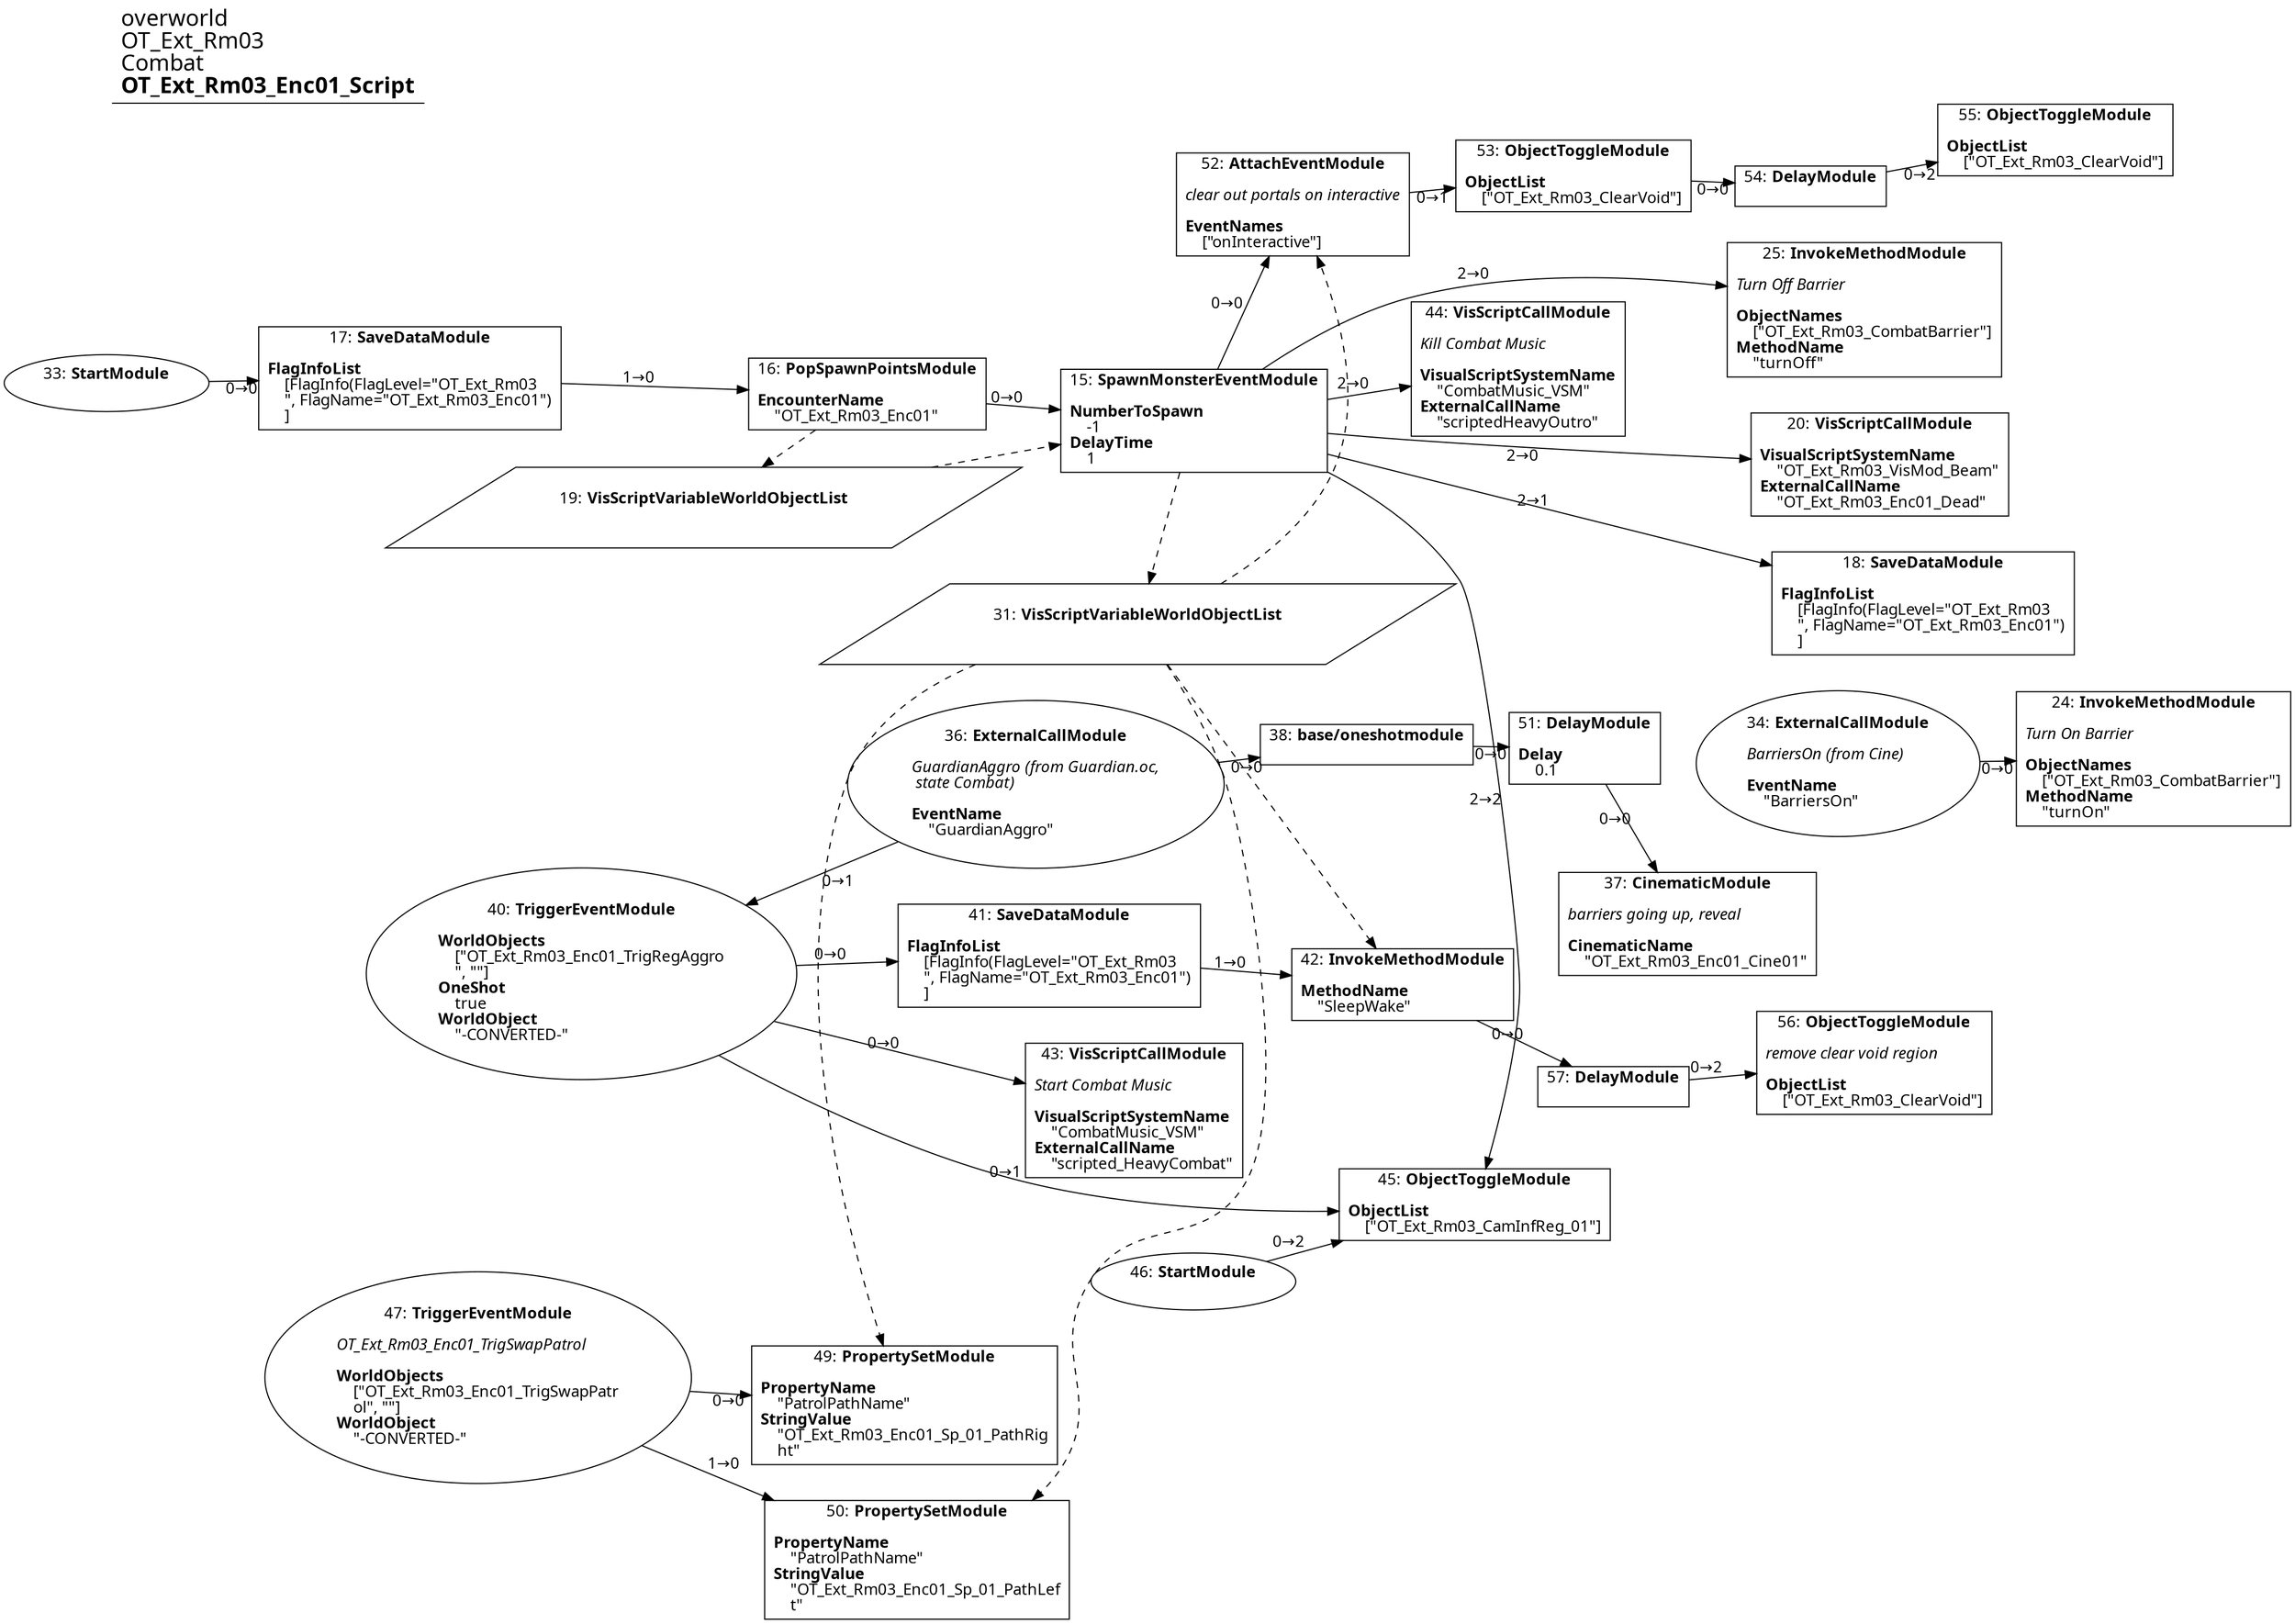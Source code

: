 digraph {
    layout = fdp;
    overlap = prism;
    sep = "+16";
    splines = spline;

    node [ shape = box ];

    graph [ fontname = "Segoe UI" ];
    node [ fontname = "Segoe UI" ];
    edge [ fontname = "Segoe UI" ];

    15 [ label = <15: <b>SpawnMonsterEventModule</b><br/><br/><b>NumberToSpawn</b><br align="left"/>    -1<br align="left"/><b>DelayTime</b><br align="left"/>    1<br align="left"/>> ];
    15 [ pos = "0.89000005,-0.041!" ];
    15 -> 18 [ label = "2→1" ];
    15 -> 20 [ label = "2→0" ];
    15 -> 25 [ label = "2→0" ];
    15 -> 44 [ label = "2→0" ];
    15 -> 45 [ label = "2→2" ];
    15 -> 52 [ label = "0→0" ];
    19 -> 15 [ style = dashed ];
    15 -> 31 [ style = dashed ];

    16 [ label = <16: <b>PopSpawnPointsModule</b><br/><br/><b>EncounterName</b><br align="left"/>    &quot;OT_Ext_Rm03_Enc01&quot;<br align="left"/>> ];
    16 [ pos = "0.65500003,-0.042000003!" ];
    16 -> 15 [ label = "0→0" ];
    16 -> 19 [ style = dashed ];

    17 [ label = <17: <b>SaveDataModule</b><br/><br/><b>FlagInfoList</b><br align="left"/>    [FlagInfo(FlagLevel=&quot;OT_Ext_Rm03<br align="left"/>    &quot;, FlagName=&quot;OT_Ext_Rm03_Enc01&quot;)<br align="left"/>    ]<br align="left"/>> ];
    17 [ pos = "0.43300003,-0.044000003!" ];
    17 -> 16 [ label = "1→0" ];

    18 [ label = <18: <b>SaveDataModule</b><br/><br/><b>FlagInfoList</b><br align="left"/>    [FlagInfo(FlagLevel=&quot;OT_Ext_Rm03<br align="left"/>    &quot;, FlagName=&quot;OT_Ext_Rm03_Enc01&quot;)<br align="left"/>    ]<br align="left"/>> ];
    18 [ pos = "1.7090001,-0.177!" ];

    19 [ label = <19: <b>VisScriptVariableWorldObjectList</b><br/><br/>> ];
    19 [ shape = parallelogram ]
    19 [ pos = "0.65400004,-0.17600001!" ];

    20 [ label = <20: <b>VisScriptCallModule</b><br/><br/><b>VisualScriptSystemName</b><br align="left"/>    &quot;OT_Ext_Rm03_VisMod_Beam&quot;<br align="left"/><b>ExternalCallName</b><br align="left"/>    &quot;OT_Ext_Rm03_Enc01_Dead&quot;<br align="left"/>> ];
    20 [ pos = "1.7060001,-0.08800001!" ];

    24 [ label = <24: <b>InvokeMethodModule</b><br/><br/><i>Turn On Barrier<br align="left"/></i><br align="left"/><b>ObjectNames</b><br align="left"/>    [&quot;OT_Ext_Rm03_CombatBarrier&quot;]<br align="left"/><b>MethodName</b><br align="left"/>    &quot;turnOn&quot;<br align="left"/>> ];
    24 [ pos = "1.789,-0.374!" ];

    25 [ label = <25: <b>InvokeMethodModule</b><br/><br/><i>Turn Off Barrier<br align="left"/></i><br align="left"/><b>ObjectNames</b><br align="left"/>    [&quot;OT_Ext_Rm03_CombatBarrier&quot;]<br align="left"/><b>MethodName</b><br align="left"/>    &quot;turnOff&quot;<br align="left"/>> ];
    25 [ pos = "1.7070001,0.083000004!" ];

    31 [ label = <31: <b>VisScriptVariableWorldObjectList</b><br/><br/>> ];
    31 [ shape = parallelogram ]
    31 [ pos = "0.89900005,-0.28100002!" ];

    33 [ label = <33: <b>StartModule</b><br/><br/>> ];
    33 [ shape = oval ]
    33 [ pos = "0.22800002,-0.041!" ];
    33 -> 17 [ label = "0→0" ];

    34 [ label = <34: <b>ExternalCallModule</b><br/><br/><i>BarriersOn (from Cine)<br align="left"/></i><br align="left"/><b>EventName</b><br align="left"/>    &quot;BarriersOn&quot;<br align="left"/>> ];
    34 [ shape = oval ]
    34 [ pos = "1.524,-0.37300003!" ];
    34 -> 24 [ label = "0→0" ];

    36 [ label = <36: <b>ExternalCallModule</b><br/><br/><i>GuardianAggro (from Guardian.oc,<br align="left"/> state Combat)<br align="left"/></i><br align="left"/><b>EventName</b><br align="left"/>    &quot;GuardianAggro&quot;<br align="left"/>> ];
    36 [ shape = oval ]
    36 [ pos = "0.86,-0.347!" ];
    36 -> 38 [ label = "0→0" ];
    36 -> 40 [ label = "0→1" ];

    37 [ label = <37: <b>CinematicModule</b><br/><br/><i>barriers going up, reveal<br align="left"/></i><br align="left"/><b>CinematicName</b><br align="left"/>    &quot;OT_Ext_Rm03_Enc01_Cine01&quot;<br align="left"/>> ];
    37 [ pos = "1.4260001,-0.47500002!" ];

    38 [ label = <38: <b>base/oneshotmodule</b><br/><br/>> ];
    38 [ pos = "1.088,-0.347!" ];
    38 -> 51 [ label = "0→0" ];

    40 [ label = <40: <b>TriggerEventModule</b><br/><br/><b>WorldObjects</b><br align="left"/>    [&quot;OT_Ext_Rm03_Enc01_TrigRegAggro<br align="left"/>    &quot;, &quot;&quot;]<br align="left"/><b>OneShot</b><br align="left"/>    true<br align="left"/><b>WorldObject</b><br align="left"/>    &quot;-CONVERTED-&quot;<br align="left"/>> ];
    40 [ shape = oval ]
    40 [ pos = "0.62,-0.51500005!" ];
    40 -> 41 [ label = "0→0" ];
    40 -> 43 [ label = "0→0" ];
    40 -> 45 [ label = "0→1" ];

    41 [ label = <41: <b>SaveDataModule</b><br/><br/><b>FlagInfoList</b><br align="left"/>    [FlagInfo(FlagLevel=&quot;OT_Ext_Rm03<br align="left"/>    &quot;, FlagName=&quot;OT_Ext_Rm03_Enc01&quot;)<br align="left"/>    ]<br align="left"/>> ];
    41 [ pos = "0.855,-0.51500005!" ];
    41 -> 42 [ label = "1→0" ];

    42 [ label = <42: <b>InvokeMethodModule</b><br/><br/><b>MethodName</b><br align="left"/>    &quot;SleepWake&quot;<br align="left"/>> ];
    42 [ pos = "1.125,-0.53800005!" ];
    42 -> 57 [ label = "0→0" ];
    31 -> 42 [ style = dashed ];

    43 [ label = <43: <b>VisScriptCallModule</b><br/><br/><i>Start Combat Music<br align="left"/></i><br align="left"/><b>VisualScriptSystemName</b><br align="left"/>    &quot;CombatMusic_VSM&quot;<br align="left"/><b>ExternalCallName</b><br align="left"/>    &quot;scripted_HeavyCombat&quot;<br align="left"/>> ];
    43 [ pos = "0.89900005,-0.72800004!" ];

    44 [ label = <44: <b>VisScriptCallModule</b><br/><br/><i>Kill Combat Music<br align="left"/></i><br align="left"/><b>VisualScriptSystemName</b><br align="left"/>    &quot;CombatMusic_VSM&quot;<br align="left"/><b>ExternalCallName</b><br align="left"/>    &quot;scriptedHeavyOutro&quot;<br align="left"/>> ];
    44 [ pos = "1.1780001,0.056!" ];

    45 [ label = <45: <b>ObjectToggleModule</b><br/><br/><b>ObjectList</b><br align="left"/>    [&quot;OT_Ext_Rm03_CamInfReg_01&quot;]<br align="left"/>> ];
    45 [ pos = "1.279,-0.90800005!" ];

    46 [ label = <46: <b>StartModule</b><br/><br/>> ];
    46 [ shape = oval ]
    46 [ pos = "1.001,-1.074!" ];
    46 -> 45 [ label = "0→2" ];

    47 [ label = <47: <b>TriggerEventModule</b><br/><br/><i>OT_Ext_Rm03_Enc01_TrigSwapPatrol<br align="left"/></i><br align="left"/><b>WorldObjects</b><br align="left"/>    [&quot;OT_Ext_Rm03_Enc01_TrigSwapPatr<br align="left"/>    ol&quot;, &quot;&quot;]<br align="left"/><b>WorldObject</b><br align="left"/>    &quot;-CONVERTED-&quot;<br align="left"/>> ];
    47 [ shape = oval ]
    47 [ pos = "0.24700001,-1.327!" ];
    47 -> 49 [ label = "0→0" ];
    47 -> 50 [ label = "1→0" ];

    49 [ label = <49: <b>PropertySetModule</b><br/><br/><b>PropertyName</b><br align="left"/>    &quot;PatrolPathName&quot;<br align="left"/><b>StringValue</b><br align="left"/>    &quot;OT_Ext_Rm03_Enc01_Sp_01_PathRig<br align="left"/>    ht&quot;<br align="left"/>> ];
    49 [ pos = "0.564,-1.3340001!" ];
    31 -> 49 [ style = dashed ];

    50 [ label = <50: <b>PropertySetModule</b><br/><br/><b>PropertyName</b><br align="left"/>    &quot;PatrolPathName&quot;<br align="left"/><b>StringValue</b><br align="left"/>    &quot;OT_Ext_Rm03_Enc01_Sp_01_PathLef<br align="left"/>    t&quot;<br align="left"/>> ];
    50 [ pos = "0.563,-1.4670001!" ];
    31 -> 50 [ style = dashed ];

    51 [ label = <51: <b>DelayModule</b><br/><br/><b>Delay</b><br align="left"/>    0.1<br align="left"/>> ];
    51 [ pos = "1.2540001,-0.347!" ];
    51 -> 37 [ label = "0→0" ];

    52 [ label = <52: <b>AttachEventModule</b><br/><br/><i>clear out portals on interactive<br align="left"/></i><br align="left"/><b>EventNames</b><br align="left"/>    [&quot;onInteractive&quot;]<br align="left"/>> ];
    52 [ pos = "1.2340001,0.41000003!" ];
    52 -> 53 [ label = "0→1" ];
    31 -> 52 [ style = dashed ];

    53 [ label = <53: <b>ObjectToggleModule</b><br/><br/><b>ObjectList</b><br align="left"/>    [&quot;OT_Ext_Rm03_ClearVoid&quot;]<br align="left"/>> ];
    53 [ pos = "1.5250001,0.43300003!" ];
    53 -> 54 [ label = "0→0" ];

    54 [ label = <54: <b>DelayModule</b><br/><br/>> ];
    54 [ pos = "1.779,0.43300003!" ];
    54 -> 55 [ label = "0→2" ];

    55 [ label = <55: <b>ObjectToggleModule</b><br/><br/><b>ObjectList</b><br align="left"/>    [&quot;OT_Ext_Rm03_ClearVoid&quot;]<br align="left"/>> ];
    55 [ pos = "1.9870001,0.47900003!" ];

    56 [ label = <56: <b>ObjectToggleModule</b><br/><br/><i>remove clear void region<br align="left"/></i><br align="left"/><b>ObjectList</b><br align="left"/>    [&quot;OT_Ext_Rm03_ClearVoid&quot;]<br align="left"/>> ];
    56 [ pos = "1.557,-0.611!" ];

    57 [ label = <57: <b>DelayModule</b><br/><br/>> ];
    57 [ pos = "1.3470001,-0.657!" ];
    57 -> 56 [ label = "0→2" ];

    title [ pos = "0.22700001,0.48000002!" ];
    title [ shape = underline ];
    title [ label = <<font point-size="20">overworld<br align="left"/>OT_Ext_Rm03<br align="left"/>Combat<br align="left"/><b>OT_Ext_Rm03_Enc01_Script</b><br align="left"/></font>> ];
}
